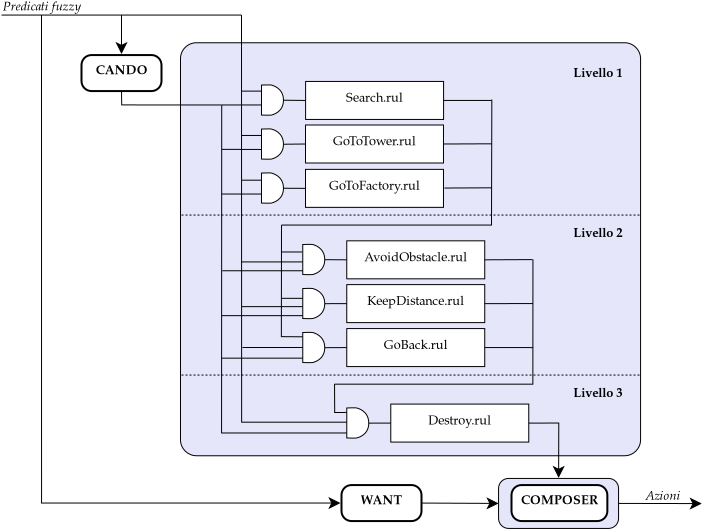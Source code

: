 <?xml version="1.0" encoding="UTF-8"?>
<dia:diagram xmlns:dia="http://www.lysator.liu.se/~alla/dia/">
  <dia:layer name="Background" visible="true" active="true">
    <dia:object type="Standard - Box" version="0" id="O0">
      <dia:attribute name="obj_pos">
        <dia:point val="29.853,32.168"/>
      </dia:attribute>
      <dia:attribute name="obj_bb">
        <dia:rectangle val="29.828,32.143;35.878,34.693"/>
      </dia:attribute>
      <dia:attribute name="elem_corner">
        <dia:point val="29.853,32.168"/>
      </dia:attribute>
      <dia:attribute name="elem_width">
        <dia:real val="6"/>
      </dia:attribute>
      <dia:attribute name="elem_height">
        <dia:real val="2.5"/>
      </dia:attribute>
      <dia:attribute name="border_width">
        <dia:real val="0.05"/>
      </dia:attribute>
      <dia:attribute name="inner_color">
        <dia:color val="#e6e6fa"/>
      </dia:attribute>
      <dia:attribute name="show_background">
        <dia:boolean val="true"/>
      </dia:attribute>
      <dia:attribute name="corner_radius">
        <dia:real val="0.5"/>
      </dia:attribute>
    </dia:object>
    <dia:object type="Standard - Box" version="0" id="O1">
      <dia:attribute name="obj_pos">
        <dia:point val="13.949,10.384"/>
      </dia:attribute>
      <dia:attribute name="obj_bb">
        <dia:rectangle val="13.924,10.359;36.98,31.059"/>
      </dia:attribute>
      <dia:attribute name="elem_corner">
        <dia:point val="13.949,10.384"/>
      </dia:attribute>
      <dia:attribute name="elem_width">
        <dia:real val="23.005"/>
      </dia:attribute>
      <dia:attribute name="elem_height">
        <dia:real val="20.65"/>
      </dia:attribute>
      <dia:attribute name="border_width">
        <dia:real val="0.05"/>
      </dia:attribute>
      <dia:attribute name="inner_color">
        <dia:color val="#e6e6fa"/>
      </dia:attribute>
      <dia:attribute name="show_background">
        <dia:boolean val="true"/>
      </dia:attribute>
      <dia:attribute name="corner_radius">
        <dia:real val="0.8"/>
      </dia:attribute>
    </dia:object>
    <dia:object type="UML - State" version="0" id="O2">
      <dia:attribute name="obj_pos">
        <dia:point val="9,11"/>
      </dia:attribute>
      <dia:attribute name="obj_bb">
        <dia:rectangle val="8.95,10.95;13.05,12.85"/>
      </dia:attribute>
      <dia:attribute name="meta">
        <dia:composite type="dict"/>
      </dia:attribute>
      <dia:attribute name="elem_corner">
        <dia:point val="9,11"/>
      </dia:attribute>
      <dia:attribute name="elem_width">
        <dia:real val="4"/>
      </dia:attribute>
      <dia:attribute name="elem_height">
        <dia:real val="1.8"/>
      </dia:attribute>
      <dia:attribute name="line_colour">
        <dia:color val="#000000"/>
      </dia:attribute>
      <dia:attribute name="fill_colour">
        <dia:color val="#ffffff"/>
      </dia:attribute>
      <dia:attribute name="text">
        <dia:composite type="text">
          <dia:attribute name="string">
            <dia:string>#CANDO#</dia:string>
          </dia:attribute>
          <dia:attribute name="font">
            <dia:font family="URW Palladio L" style="80" name="Courier"/>
          </dia:attribute>
          <dia:attribute name="height">
            <dia:real val="0.8"/>
          </dia:attribute>
          <dia:attribute name="pos">
            <dia:point val="11,12.137"/>
          </dia:attribute>
          <dia:attribute name="color">
            <dia:color val="#000000"/>
          </dia:attribute>
          <dia:attribute name="alignment">
            <dia:enum val="1"/>
          </dia:attribute>
        </dia:composite>
      </dia:attribute>
      <dia:attribute name="entry_action">
        <dia:string>##</dia:string>
      </dia:attribute>
      <dia:attribute name="do_action">
        <dia:string>##</dia:string>
      </dia:attribute>
      <dia:attribute name="exit_action">
        <dia:string>##</dia:string>
      </dia:attribute>
    </dia:object>
    <dia:object type="UML - State" version="0" id="O3">
      <dia:attribute name="obj_pos">
        <dia:point val="22,32.5"/>
      </dia:attribute>
      <dia:attribute name="obj_bb">
        <dia:rectangle val="21.95,32.45;26.05,34.35"/>
      </dia:attribute>
      <dia:attribute name="meta">
        <dia:composite type="dict"/>
      </dia:attribute>
      <dia:attribute name="elem_corner">
        <dia:point val="22,32.5"/>
      </dia:attribute>
      <dia:attribute name="elem_width">
        <dia:real val="4"/>
      </dia:attribute>
      <dia:attribute name="elem_height">
        <dia:real val="1.8"/>
      </dia:attribute>
      <dia:attribute name="line_colour">
        <dia:color val="#000000"/>
      </dia:attribute>
      <dia:attribute name="fill_colour">
        <dia:color val="#ffffff"/>
      </dia:attribute>
      <dia:attribute name="text">
        <dia:composite type="text">
          <dia:attribute name="string">
            <dia:string>#WANT#</dia:string>
          </dia:attribute>
          <dia:attribute name="font">
            <dia:font family="URW Palladio L" style="80" name="Courier"/>
          </dia:attribute>
          <dia:attribute name="height">
            <dia:real val="0.8"/>
          </dia:attribute>
          <dia:attribute name="pos">
            <dia:point val="24,33.638"/>
          </dia:attribute>
          <dia:attribute name="color">
            <dia:color val="#000000"/>
          </dia:attribute>
          <dia:attribute name="alignment">
            <dia:enum val="1"/>
          </dia:attribute>
        </dia:composite>
      </dia:attribute>
      <dia:attribute name="entry_action">
        <dia:string>##</dia:string>
      </dia:attribute>
      <dia:attribute name="do_action">
        <dia:string>##</dia:string>
      </dia:attribute>
      <dia:attribute name="exit_action">
        <dia:string>##</dia:string>
      </dia:attribute>
    </dia:object>
    <dia:object type="Standard - Text" version="1" id="O4">
      <dia:attribute name="obj_pos">
        <dia:point val="17.9,4.25"/>
      </dia:attribute>
      <dia:attribute name="obj_bb">
        <dia:rectangle val="17.9,3.655;17.9,4.4"/>
      </dia:attribute>
      <dia:attribute name="text">
        <dia:composite type="text">
          <dia:attribute name="string">
            <dia:string>##</dia:string>
          </dia:attribute>
          <dia:attribute name="font">
            <dia:font family="sans" style="0" name="Helvetica"/>
          </dia:attribute>
          <dia:attribute name="height">
            <dia:real val="0.8"/>
          </dia:attribute>
          <dia:attribute name="pos">
            <dia:point val="17.9,4.25"/>
          </dia:attribute>
          <dia:attribute name="color">
            <dia:color val="#000000"/>
          </dia:attribute>
          <dia:attribute name="alignment">
            <dia:enum val="0"/>
          </dia:attribute>
        </dia:composite>
      </dia:attribute>
      <dia:attribute name="valign">
        <dia:enum val="3"/>
      </dia:attribute>
    </dia:object>
    <dia:object type="Flowchart - Box" version="0" id="O5">
      <dia:attribute name="obj_pos">
        <dia:point val="20.205,12.319"/>
      </dia:attribute>
      <dia:attribute name="obj_bb">
        <dia:rectangle val="20.18,12.294;27.128,14.244"/>
      </dia:attribute>
      <dia:attribute name="elem_corner">
        <dia:point val="20.205,12.319"/>
      </dia:attribute>
      <dia:attribute name="elem_width">
        <dia:real val="6.899"/>
      </dia:attribute>
      <dia:attribute name="elem_height">
        <dia:real val="1.9"/>
      </dia:attribute>
      <dia:attribute name="border_width">
        <dia:real val="0.05"/>
      </dia:attribute>
      <dia:attribute name="show_background">
        <dia:boolean val="true"/>
      </dia:attribute>
      <dia:attribute name="padding">
        <dia:real val="0.5"/>
      </dia:attribute>
      <dia:attribute name="text">
        <dia:composite type="text">
          <dia:attribute name="string">
            <dia:string>#Search.rul#</dia:string>
          </dia:attribute>
          <dia:attribute name="font">
            <dia:font family="URW Palladio L" style="48" name="Courier"/>
          </dia:attribute>
          <dia:attribute name="height">
            <dia:real val="0.8"/>
          </dia:attribute>
          <dia:attribute name="pos">
            <dia:point val="23.654,13.506"/>
          </dia:attribute>
          <dia:attribute name="color">
            <dia:color val="#000000"/>
          </dia:attribute>
          <dia:attribute name="alignment">
            <dia:enum val="1"/>
          </dia:attribute>
        </dia:composite>
      </dia:attribute>
    </dia:object>
    <dia:object type="Flowchart - Box" version="0" id="O6">
      <dia:attribute name="obj_pos">
        <dia:point val="20.2,16.715"/>
      </dia:attribute>
      <dia:attribute name="obj_bb">
        <dia:rectangle val="20.175,16.69;27.124,18.64"/>
      </dia:attribute>
      <dia:attribute name="elem_corner">
        <dia:point val="20.2,16.715"/>
      </dia:attribute>
      <dia:attribute name="elem_width">
        <dia:real val="6.899"/>
      </dia:attribute>
      <dia:attribute name="elem_height">
        <dia:real val="1.9"/>
      </dia:attribute>
      <dia:attribute name="border_width">
        <dia:real val="0.05"/>
      </dia:attribute>
      <dia:attribute name="show_background">
        <dia:boolean val="true"/>
      </dia:attribute>
      <dia:attribute name="padding">
        <dia:real val="0.5"/>
      </dia:attribute>
      <dia:attribute name="text">
        <dia:composite type="text">
          <dia:attribute name="string">
            <dia:string>#GoToFactory.rul#</dia:string>
          </dia:attribute>
          <dia:attribute name="font">
            <dia:font family="URW Palladio L" style="48" name="Courier"/>
          </dia:attribute>
          <dia:attribute name="height">
            <dia:real val="0.8"/>
          </dia:attribute>
          <dia:attribute name="pos">
            <dia:point val="23.649,17.902"/>
          </dia:attribute>
          <dia:attribute name="color">
            <dia:color val="#000000"/>
          </dia:attribute>
          <dia:attribute name="alignment">
            <dia:enum val="1"/>
          </dia:attribute>
        </dia:composite>
      </dia:attribute>
    </dia:object>
    <dia:object type="Flowchart - Box" version="0" id="O7">
      <dia:attribute name="obj_pos">
        <dia:point val="20.2,14.497"/>
      </dia:attribute>
      <dia:attribute name="obj_bb">
        <dia:rectangle val="20.175,14.472;27.124,16.422"/>
      </dia:attribute>
      <dia:attribute name="elem_corner">
        <dia:point val="20.2,14.497"/>
      </dia:attribute>
      <dia:attribute name="elem_width">
        <dia:real val="6.899"/>
      </dia:attribute>
      <dia:attribute name="elem_height">
        <dia:real val="1.9"/>
      </dia:attribute>
      <dia:attribute name="border_width">
        <dia:real val="0.05"/>
      </dia:attribute>
      <dia:attribute name="show_background">
        <dia:boolean val="true"/>
      </dia:attribute>
      <dia:attribute name="padding">
        <dia:real val="0.5"/>
      </dia:attribute>
      <dia:attribute name="text">
        <dia:composite type="text">
          <dia:attribute name="string">
            <dia:string>#GoToTower.rul#</dia:string>
          </dia:attribute>
          <dia:attribute name="font">
            <dia:font family="URW Palladio L" style="48" name="Courier"/>
          </dia:attribute>
          <dia:attribute name="height">
            <dia:real val="0.8"/>
          </dia:attribute>
          <dia:attribute name="pos">
            <dia:point val="23.649,15.685"/>
          </dia:attribute>
          <dia:attribute name="color">
            <dia:color val="#000000"/>
          </dia:attribute>
          <dia:attribute name="alignment">
            <dia:enum val="1"/>
          </dia:attribute>
        </dia:composite>
      </dia:attribute>
    </dia:object>
    <dia:object type="Flowchart - Box" version="0" id="O8">
      <dia:attribute name="obj_pos">
        <dia:point val="22.263,20.288"/>
      </dia:attribute>
      <dia:attribute name="obj_bb">
        <dia:rectangle val="22.238,20.263;29.187,22.213"/>
      </dia:attribute>
      <dia:attribute name="elem_corner">
        <dia:point val="22.263,20.288"/>
      </dia:attribute>
      <dia:attribute name="elem_width">
        <dia:real val="6.899"/>
      </dia:attribute>
      <dia:attribute name="elem_height">
        <dia:real val="1.9"/>
      </dia:attribute>
      <dia:attribute name="border_width">
        <dia:real val="0.05"/>
      </dia:attribute>
      <dia:attribute name="show_background">
        <dia:boolean val="true"/>
      </dia:attribute>
      <dia:attribute name="padding">
        <dia:real val="0.5"/>
      </dia:attribute>
      <dia:attribute name="text">
        <dia:composite type="text">
          <dia:attribute name="string">
            <dia:string>#AvoidObstacle.rul#</dia:string>
          </dia:attribute>
          <dia:attribute name="font">
            <dia:font family="URW Palladio L" style="48" name="Courier"/>
          </dia:attribute>
          <dia:attribute name="height">
            <dia:real val="0.8"/>
          </dia:attribute>
          <dia:attribute name="pos">
            <dia:point val="25.713,21.475"/>
          </dia:attribute>
          <dia:attribute name="color">
            <dia:color val="#000000"/>
          </dia:attribute>
          <dia:attribute name="alignment">
            <dia:enum val="1"/>
          </dia:attribute>
        </dia:composite>
      </dia:attribute>
    </dia:object>
    <dia:object type="Flowchart - Box" version="0" id="O9">
      <dia:attribute name="obj_pos">
        <dia:point val="22.263,22.478"/>
      </dia:attribute>
      <dia:attribute name="obj_bb">
        <dia:rectangle val="22.238,22.453;29.187,24.403"/>
      </dia:attribute>
      <dia:attribute name="elem_corner">
        <dia:point val="22.263,22.478"/>
      </dia:attribute>
      <dia:attribute name="elem_width">
        <dia:real val="6.899"/>
      </dia:attribute>
      <dia:attribute name="elem_height">
        <dia:real val="1.9"/>
      </dia:attribute>
      <dia:attribute name="border_width">
        <dia:real val="0.05"/>
      </dia:attribute>
      <dia:attribute name="show_background">
        <dia:boolean val="true"/>
      </dia:attribute>
      <dia:attribute name="padding">
        <dia:real val="0.5"/>
      </dia:attribute>
      <dia:attribute name="text">
        <dia:composite type="text">
          <dia:attribute name="string">
            <dia:string>#KeepDistance.rul#</dia:string>
          </dia:attribute>
          <dia:attribute name="font">
            <dia:font family="URW Palladio L" style="48" name="Courier"/>
          </dia:attribute>
          <dia:attribute name="height">
            <dia:real val="0.8"/>
          </dia:attribute>
          <dia:attribute name="pos">
            <dia:point val="25.713,23.666"/>
          </dia:attribute>
          <dia:attribute name="color">
            <dia:color val="#000000"/>
          </dia:attribute>
          <dia:attribute name="alignment">
            <dia:enum val="1"/>
          </dia:attribute>
        </dia:composite>
      </dia:attribute>
    </dia:object>
    <dia:object type="Flowchart - Box" version="0" id="O10">
      <dia:attribute name="obj_pos">
        <dia:point val="22.263,24.676"/>
      </dia:attribute>
      <dia:attribute name="obj_bb">
        <dia:rectangle val="22.238,24.651;29.187,26.601"/>
      </dia:attribute>
      <dia:attribute name="elem_corner">
        <dia:point val="22.263,24.676"/>
      </dia:attribute>
      <dia:attribute name="elem_width">
        <dia:real val="6.899"/>
      </dia:attribute>
      <dia:attribute name="elem_height">
        <dia:real val="1.9"/>
      </dia:attribute>
      <dia:attribute name="border_width">
        <dia:real val="0.05"/>
      </dia:attribute>
      <dia:attribute name="show_background">
        <dia:boolean val="true"/>
      </dia:attribute>
      <dia:attribute name="padding">
        <dia:real val="0.5"/>
      </dia:attribute>
      <dia:attribute name="text">
        <dia:composite type="text">
          <dia:attribute name="string">
            <dia:string>#GoBack.rul#</dia:string>
          </dia:attribute>
          <dia:attribute name="font">
            <dia:font family="URW Palladio L" style="48" name="Courier"/>
          </dia:attribute>
          <dia:attribute name="height">
            <dia:real val="0.8"/>
          </dia:attribute>
          <dia:attribute name="pos">
            <dia:point val="25.713,25.864"/>
          </dia:attribute>
          <dia:attribute name="color">
            <dia:color val="#000000"/>
          </dia:attribute>
          <dia:attribute name="alignment">
            <dia:enum val="1"/>
          </dia:attribute>
        </dia:composite>
      </dia:attribute>
    </dia:object>
    <dia:object type="Flowchart - Box" version="0" id="O11">
      <dia:attribute name="obj_pos">
        <dia:point val="24.464,28.451"/>
      </dia:attribute>
      <dia:attribute name="obj_bb">
        <dia:rectangle val="24.439,28.426;31.388,30.376"/>
      </dia:attribute>
      <dia:attribute name="elem_corner">
        <dia:point val="24.464,28.451"/>
      </dia:attribute>
      <dia:attribute name="elem_width">
        <dia:real val="6.899"/>
      </dia:attribute>
      <dia:attribute name="elem_height">
        <dia:real val="1.9"/>
      </dia:attribute>
      <dia:attribute name="border_width">
        <dia:real val="0.05"/>
      </dia:attribute>
      <dia:attribute name="show_background">
        <dia:boolean val="true"/>
      </dia:attribute>
      <dia:attribute name="padding">
        <dia:real val="0.5"/>
      </dia:attribute>
      <dia:attribute name="text">
        <dia:composite type="text">
          <dia:attribute name="string">
            <dia:string>#Destroy.rul#</dia:string>
          </dia:attribute>
          <dia:attribute name="font">
            <dia:font family="URW Palladio L" style="48" name="Courier"/>
          </dia:attribute>
          <dia:attribute name="height">
            <dia:real val="0.8"/>
          </dia:attribute>
          <dia:attribute name="pos">
            <dia:point val="27.913,29.639"/>
          </dia:attribute>
          <dia:attribute name="color">
            <dia:color val="#000000"/>
          </dia:attribute>
          <dia:attribute name="alignment">
            <dia:enum val="1"/>
          </dia:attribute>
        </dia:composite>
      </dia:attribute>
    </dia:object>
    <dia:object type="Standard - Beziergon" version="0" id="O12">
      <dia:attribute name="obj_pos">
        <dia:point val="18,14"/>
      </dia:attribute>
      <dia:attribute name="obj_bb">
        <dia:rectangle val="18,12.468;19.123,14.032"/>
      </dia:attribute>
      <dia:attribute name="bez_points">
        <dia:point val="18,14"/>
        <dia:point val="18,14"/>
        <dia:point val="18.441,14.016"/>
        <dia:point val="18.5,14"/>
        <dia:point val="18.559,13.984"/>
        <dia:point val="19.098,13.858"/>
        <dia:point val="19.098,13.258"/>
        <dia:point val="19.098,12.659"/>
        <dia:point val="18.581,12.525"/>
        <dia:point val="18.5,12.5"/>
        <dia:point val="18.45,12.485"/>
        <dia:point val="18,12.5"/>
        <dia:point val="18,12.5"/>
        <dia:point val="18,12.5"/>
        <dia:point val="18,14"/>
      </dia:attribute>
      <dia:attribute name="corner_types">
        <dia:enum val="36422528"/>
        <dia:enum val="0"/>
        <dia:enum val="0"/>
        <dia:enum val="1"/>
        <dia:enum val="0"/>
        <dia:enum val="0"/>
      </dia:attribute>
      <dia:attribute name="line_width">
        <dia:real val="0.05"/>
      </dia:attribute>
      <dia:attribute name="show_background">
        <dia:boolean val="true"/>
      </dia:attribute>
    </dia:object>
    <dia:object type="Standard - Line" version="0" id="O13">
      <dia:attribute name="obj_pos">
        <dia:point val="19.098,13.258"/>
      </dia:attribute>
      <dia:attribute name="obj_bb">
        <dia:rectangle val="19.073,13.233;20.23,13.294"/>
      </dia:attribute>
      <dia:attribute name="conn_endpoints">
        <dia:point val="19.098,13.258"/>
        <dia:point val="20.205,13.269"/>
      </dia:attribute>
      <dia:attribute name="numcp">
        <dia:int val="1"/>
      </dia:attribute>
      <dia:attribute name="line_width">
        <dia:real val="0.05"/>
      </dia:attribute>
      <dia:connections>
        <dia:connection handle="0" to="O12" connection="4"/>
        <dia:connection handle="1" to="O5" connection="7"/>
      </dia:connections>
    </dia:object>
    <dia:object type="Standard - Line" version="0" id="O14">
      <dia:attribute name="obj_pos">
        <dia:point val="19.098,15.459"/>
      </dia:attribute>
      <dia:attribute name="obj_bb">
        <dia:rectangle val="19.073,15.422;20.225,15.484"/>
      </dia:attribute>
      <dia:attribute name="conn_endpoints">
        <dia:point val="19.098,15.459"/>
        <dia:point val="20.2,15.447"/>
      </dia:attribute>
      <dia:attribute name="numcp">
        <dia:int val="1"/>
      </dia:attribute>
      <dia:attribute name="line_width">
        <dia:real val="0.05"/>
      </dia:attribute>
      <dia:connections>
        <dia:connection handle="0" to="O54" connection="4"/>
        <dia:connection handle="1" to="O7" connection="7"/>
      </dia:connections>
    </dia:object>
    <dia:object type="Standard - Line" version="0" id="O15">
      <dia:attribute name="obj_pos">
        <dia:point val="19.098,17.659"/>
      </dia:attribute>
      <dia:attribute name="obj_bb">
        <dia:rectangle val="19.073,17.633;20.225,17.69"/>
      </dia:attribute>
      <dia:attribute name="conn_endpoints">
        <dia:point val="19.098,17.659"/>
        <dia:point val="20.2,17.665"/>
      </dia:attribute>
      <dia:attribute name="numcp">
        <dia:int val="1"/>
      </dia:attribute>
      <dia:attribute name="line_width">
        <dia:real val="0.05"/>
      </dia:attribute>
      <dia:connections>
        <dia:connection handle="0" to="O55" connection="4"/>
        <dia:connection handle="1" to="O6" connection="7"/>
      </dia:connections>
    </dia:object>
    <dia:object type="Standard - Line" version="0" id="O16">
      <dia:attribute name="obj_pos">
        <dia:point val="21.162,21.231"/>
      </dia:attribute>
      <dia:attribute name="obj_bb">
        <dia:rectangle val="21.137,21.206;22.288,21.263"/>
      </dia:attribute>
      <dia:attribute name="conn_endpoints">
        <dia:point val="21.162,21.231"/>
        <dia:point val="22.263,21.238"/>
      </dia:attribute>
      <dia:attribute name="numcp">
        <dia:int val="1"/>
      </dia:attribute>
      <dia:attribute name="line_width">
        <dia:real val="0.05"/>
      </dia:attribute>
      <dia:connections>
        <dia:connection handle="0" to="O57" connection="4"/>
        <dia:connection handle="1" to="O8" connection="7"/>
      </dia:connections>
    </dia:object>
    <dia:object type="Standard - Line" version="0" id="O17">
      <dia:attribute name="obj_pos">
        <dia:point val="21.162,23.431"/>
      </dia:attribute>
      <dia:attribute name="obj_bb">
        <dia:rectangle val="21.137,23.403;22.288,23.456"/>
      </dia:attribute>
      <dia:attribute name="conn_endpoints">
        <dia:point val="21.162,23.431"/>
        <dia:point val="22.263,23.428"/>
      </dia:attribute>
      <dia:attribute name="numcp">
        <dia:int val="1"/>
      </dia:attribute>
      <dia:attribute name="line_width">
        <dia:real val="0.05"/>
      </dia:attribute>
      <dia:connections>
        <dia:connection handle="0" to="O59" connection="4"/>
        <dia:connection handle="1" to="O9" connection="7"/>
      </dia:connections>
    </dia:object>
    <dia:object type="Standard - Line" version="0" id="O18">
      <dia:attribute name="obj_pos">
        <dia:point val="21.162,25.631"/>
      </dia:attribute>
      <dia:attribute name="obj_bb">
        <dia:rectangle val="21.137,25.601;22.288,25.656"/>
      </dia:attribute>
      <dia:attribute name="conn_endpoints">
        <dia:point val="21.162,25.631"/>
        <dia:point val="22.263,25.626"/>
      </dia:attribute>
      <dia:attribute name="numcp">
        <dia:int val="1"/>
      </dia:attribute>
      <dia:attribute name="line_width">
        <dia:real val="0.05"/>
      </dia:attribute>
      <dia:connections>
        <dia:connection handle="0" to="O61" connection="4"/>
        <dia:connection handle="1" to="O10" connection="7"/>
      </dia:connections>
    </dia:object>
    <dia:object type="Standard - Line" version="0" id="O19">
      <dia:attribute name="obj_pos">
        <dia:point val="23.363,29.404"/>
      </dia:attribute>
      <dia:attribute name="obj_bb">
        <dia:rectangle val="23.337,29.376;24.489,29.429"/>
      </dia:attribute>
      <dia:attribute name="conn_endpoints">
        <dia:point val="23.363,29.404"/>
        <dia:point val="24.464,29.401"/>
      </dia:attribute>
      <dia:attribute name="numcp">
        <dia:int val="1"/>
      </dia:attribute>
      <dia:attribute name="line_width">
        <dia:real val="0.05"/>
      </dia:attribute>
      <dia:connections>
        <dia:connection handle="0" to="O63" connection="4"/>
        <dia:connection handle="1" to="O11" connection="7"/>
      </dia:connections>
    </dia:object>
    <dia:object type="Standard - Line" version="0" id="O20">
      <dia:attribute name="obj_pos">
        <dia:point val="29.517,13.224"/>
      </dia:attribute>
      <dia:attribute name="obj_bb">
        <dia:rectangle val="29.475,13.199;29.542,19.537"/>
      </dia:attribute>
      <dia:attribute name="conn_endpoints">
        <dia:point val="29.517,13.224"/>
        <dia:point val="29.5,19.512"/>
      </dia:attribute>
      <dia:attribute name="numcp">
        <dia:int val="1"/>
      </dia:attribute>
      <dia:attribute name="line_width">
        <dia:real val="0.05"/>
      </dia:attribute>
    </dia:object>
    <dia:object type="Standard - Line" version="0" id="O21">
      <dia:attribute name="obj_pos">
        <dia:point val="29.5,19.5"/>
      </dia:attribute>
      <dia:attribute name="obj_bb">
        <dia:rectangle val="18.975,19.475;29.525,19.525"/>
      </dia:attribute>
      <dia:attribute name="conn_endpoints">
        <dia:point val="29.5,19.5"/>
        <dia:point val="19,19.5"/>
      </dia:attribute>
      <dia:attribute name="numcp">
        <dia:int val="1"/>
      </dia:attribute>
      <dia:attribute name="line_width">
        <dia:real val="0.05"/>
      </dia:attribute>
    </dia:object>
    <dia:object type="Standard - Line" version="0" id="O22">
      <dia:attribute name="obj_pos">
        <dia:point val="19,19.5"/>
      </dia:attribute>
      <dia:attribute name="obj_bb">
        <dia:rectangle val="18.968,19.475;19.025,25.127"/>
      </dia:attribute>
      <dia:attribute name="conn_endpoints">
        <dia:point val="19,19.5"/>
        <dia:point val="18.993,25.102"/>
      </dia:attribute>
      <dia:attribute name="numcp">
        <dia:int val="1"/>
      </dia:attribute>
      <dia:attribute name="line_width">
        <dia:real val="0.05"/>
      </dia:attribute>
    </dia:object>
    <dia:object type="Standard - Line" version="0" id="O23">
      <dia:attribute name="obj_pos">
        <dia:point val="27.103,13.269"/>
      </dia:attribute>
      <dia:attribute name="obj_bb">
        <dia:rectangle val="27.078,13.244;29.53,13.295"/>
      </dia:attribute>
      <dia:attribute name="conn_endpoints">
        <dia:point val="27.103,13.269"/>
        <dia:point val="29.505,13.27"/>
      </dia:attribute>
      <dia:attribute name="numcp">
        <dia:int val="1"/>
      </dia:attribute>
      <dia:attribute name="line_width">
        <dia:real val="0.05"/>
      </dia:attribute>
      <dia:connections>
        <dia:connection handle="0" to="O5" connection="8"/>
      </dia:connections>
    </dia:object>
    <dia:object type="Standard - Line" version="0" id="O24">
      <dia:attribute name="obj_pos">
        <dia:point val="27.099,15.447"/>
      </dia:attribute>
      <dia:attribute name="obj_bb">
        <dia:rectangle val="27.074,15.411;29.542,15.472"/>
      </dia:attribute>
      <dia:attribute name="conn_endpoints">
        <dia:point val="27.099,15.447"/>
        <dia:point val="29.517,15.437"/>
      </dia:attribute>
      <dia:attribute name="numcp">
        <dia:int val="1"/>
      </dia:attribute>
      <dia:attribute name="line_width">
        <dia:real val="0.05"/>
      </dia:attribute>
      <dia:connections>
        <dia:connection handle="0" to="O7" connection="8"/>
      </dia:connections>
    </dia:object>
    <dia:object type="Standard - Line" version="0" id="O25">
      <dia:attribute name="obj_pos">
        <dia:point val="27.144,17.649"/>
      </dia:attribute>
      <dia:attribute name="obj_bb">
        <dia:rectangle val="27.119,17.612;29.553,17.674"/>
      </dia:attribute>
      <dia:attribute name="conn_endpoints">
        <dia:point val="27.144,17.649"/>
        <dia:point val="29.528,17.637"/>
      </dia:attribute>
      <dia:attribute name="numcp">
        <dia:int val="1"/>
      </dia:attribute>
      <dia:attribute name="line_width">
        <dia:real val="0.05"/>
      </dia:attribute>
    </dia:object>
    <dia:object type="Standard - Line" version="0" id="O26">
      <dia:attribute name="obj_pos">
        <dia:point val="18.979,20.846"/>
      </dia:attribute>
      <dia:attribute name="obj_bb">
        <dia:rectangle val="18.954,20.82;20.067,20.87"/>
      </dia:attribute>
      <dia:attribute name="conn_endpoints">
        <dia:point val="18.979,20.846"/>
        <dia:point val="20.042,20.846"/>
      </dia:attribute>
      <dia:attribute name="numcp">
        <dia:int val="1"/>
      </dia:attribute>
      <dia:attribute name="line_width">
        <dia:real val="0.05"/>
      </dia:attribute>
    </dia:object>
    <dia:object type="Standard - Line" version="0" id="O27">
      <dia:attribute name="obj_pos">
        <dia:point val="18.992,23.163"/>
      </dia:attribute>
      <dia:attribute name="obj_bb">
        <dia:rectangle val="18.968,23.138;20.149,23.188"/>
      </dia:attribute>
      <dia:attribute name="conn_endpoints">
        <dia:point val="18.992,23.163"/>
        <dia:point val="20.124,23.163"/>
      </dia:attribute>
      <dia:attribute name="numcp">
        <dia:int val="1"/>
      </dia:attribute>
      <dia:attribute name="line_width">
        <dia:real val="0.05"/>
      </dia:attribute>
    </dia:object>
    <dia:object type="Standard - Line" version="0" id="O28">
      <dia:attribute name="obj_pos">
        <dia:point val="19.001,25.079"/>
      </dia:attribute>
      <dia:attribute name="obj_bb">
        <dia:rectangle val="18.976,25.054;20.096,25.112"/>
      </dia:attribute>
      <dia:attribute name="conn_endpoints">
        <dia:point val="19.001,25.079"/>
        <dia:point val="20.07,25.087"/>
      </dia:attribute>
      <dia:attribute name="numcp">
        <dia:int val="1"/>
      </dia:attribute>
      <dia:attribute name="line_width">
        <dia:real val="0.05"/>
      </dia:attribute>
    </dia:object>
    <dia:object type="Standard - Line" version="0" id="O29">
      <dia:attribute name="obj_pos">
        <dia:point val="17,9"/>
      </dia:attribute>
      <dia:attribute name="obj_bb">
        <dia:rectangle val="16.975,8.975;17.032,29.407"/>
      </dia:attribute>
      <dia:attribute name="conn_endpoints">
        <dia:point val="17,9"/>
        <dia:point val="17.007,29.381"/>
      </dia:attribute>
      <dia:attribute name="numcp">
        <dia:int val="1"/>
      </dia:attribute>
      <dia:attribute name="line_width">
        <dia:real val="0.05"/>
      </dia:attribute>
    </dia:object>
    <dia:object type="Standard - Line" version="0" id="O30">
      <dia:attribute name="obj_pos">
        <dia:point val="17.026,12.803"/>
      </dia:attribute>
      <dia:attribute name="obj_bb">
        <dia:rectangle val="17.001,12.778;18.054,12.828"/>
      </dia:attribute>
      <dia:attribute name="conn_endpoints">
        <dia:point val="17.026,12.803"/>
        <dia:point val="18.029,12.803"/>
      </dia:attribute>
      <dia:attribute name="numcp">
        <dia:int val="1"/>
      </dia:attribute>
      <dia:attribute name="line_width">
        <dia:real val="0.05"/>
      </dia:attribute>
    </dia:object>
    <dia:object type="Standard - Line" version="0" id="O31">
      <dia:attribute name="obj_pos">
        <dia:point val="17.026,15.02"/>
      </dia:attribute>
      <dia:attribute name="obj_bb">
        <dia:rectangle val="17.001,14.995;18.131,15.045"/>
      </dia:attribute>
      <dia:attribute name="conn_endpoints">
        <dia:point val="17.026,15.02"/>
        <dia:point val="18.106,15.02"/>
      </dia:attribute>
      <dia:attribute name="numcp">
        <dia:int val="1"/>
      </dia:attribute>
      <dia:attribute name="line_width">
        <dia:real val="0.05"/>
      </dia:attribute>
    </dia:object>
    <dia:object type="Standard - Line" version="0" id="O32">
      <dia:attribute name="obj_pos">
        <dia:point val="17.026,17.256"/>
      </dia:attribute>
      <dia:attribute name="obj_bb">
        <dia:rectangle val="17.001,17.231;18.266,17.281"/>
      </dia:attribute>
      <dia:attribute name="conn_endpoints">
        <dia:point val="17.026,17.256"/>
        <dia:point val="18.241,17.256"/>
      </dia:attribute>
      <dia:attribute name="numcp">
        <dia:int val="1"/>
      </dia:attribute>
      <dia:attribute name="line_width">
        <dia:real val="0.05"/>
      </dia:attribute>
    </dia:object>
    <dia:object type="Standard - Line" version="0" id="O33">
      <dia:attribute name="obj_pos">
        <dia:point val="16.988,21.343"/>
      </dia:attribute>
      <dia:attribute name="obj_bb">
        <dia:rectangle val="16.963,21.318;20.425,21.368"/>
      </dia:attribute>
      <dia:attribute name="conn_endpoints">
        <dia:point val="16.988,21.343"/>
        <dia:point val="20.4,21.343"/>
      </dia:attribute>
      <dia:attribute name="numcp">
        <dia:int val="1"/>
      </dia:attribute>
      <dia:attribute name="line_width">
        <dia:real val="0.05"/>
      </dia:attribute>
    </dia:object>
    <dia:object type="Standard - Line" version="0" id="O34">
      <dia:attribute name="obj_pos">
        <dia:point val="17.026,23.579"/>
      </dia:attribute>
      <dia:attribute name="obj_bb">
        <dia:rectangle val="17.001,23.554;20.271,23.604"/>
      </dia:attribute>
      <dia:attribute name="conn_endpoints">
        <dia:point val="17.026,23.579"/>
        <dia:point val="20.246,23.579"/>
      </dia:attribute>
      <dia:attribute name="numcp">
        <dia:int val="1"/>
      </dia:attribute>
      <dia:attribute name="line_width">
        <dia:real val="0.05"/>
      </dia:attribute>
    </dia:object>
    <dia:object type="Standard - Line" version="0" id="O35">
      <dia:attribute name="obj_pos">
        <dia:point val="17.046,25.622"/>
      </dia:attribute>
      <dia:attribute name="obj_bb">
        <dia:rectangle val="17.021,25.598;20.251,25.648"/>
      </dia:attribute>
      <dia:attribute name="conn_endpoints">
        <dia:point val="17.046,25.622"/>
        <dia:point val="20.226,25.622"/>
      </dia:attribute>
      <dia:attribute name="numcp">
        <dia:int val="1"/>
      </dia:attribute>
      <dia:attribute name="line_width">
        <dia:real val="0.05"/>
      </dia:attribute>
    </dia:object>
    <dia:object type="Standard - Line" version="0" id="O36">
      <dia:attribute name="obj_pos">
        <dia:point val="17.026,29.356"/>
      </dia:attribute>
      <dia:attribute name="obj_bb">
        <dia:rectangle val="17.001,29.331;22.333,29.381"/>
      </dia:attribute>
      <dia:attribute name="conn_endpoints">
        <dia:point val="17.026,29.356"/>
        <dia:point val="22.308,29.356"/>
      </dia:attribute>
      <dia:attribute name="numcp">
        <dia:int val="1"/>
      </dia:attribute>
      <dia:attribute name="line_width">
        <dia:real val="0.05"/>
      </dia:attribute>
    </dia:object>
    <dia:object type="Standard - Line" version="0" id="O37">
      <dia:attribute name="obj_pos">
        <dia:point val="31.572,21.216"/>
      </dia:attribute>
      <dia:attribute name="obj_bb">
        <dia:rectangle val="31.543,21.191;31.597,27.505"/>
      </dia:attribute>
      <dia:attribute name="conn_endpoints">
        <dia:point val="31.572,21.216"/>
        <dia:point val="31.568,27.48"/>
      </dia:attribute>
      <dia:attribute name="numcp">
        <dia:int val="1"/>
      </dia:attribute>
      <dia:attribute name="line_width">
        <dia:real val="0.05"/>
      </dia:attribute>
    </dia:object>
    <dia:object type="Standard - Line" version="0" id="O38">
      <dia:attribute name="obj_pos">
        <dia:point val="29.162,21.238"/>
      </dia:attribute>
      <dia:attribute name="obj_bb">
        <dia:rectangle val="29.137,21.201;31.576,21.263"/>
      </dia:attribute>
      <dia:attribute name="conn_endpoints">
        <dia:point val="29.162,21.238"/>
        <dia:point val="31.551,21.227"/>
      </dia:attribute>
      <dia:attribute name="numcp">
        <dia:int val="1"/>
      </dia:attribute>
      <dia:attribute name="line_width">
        <dia:real val="0.05"/>
      </dia:attribute>
      <dia:connections>
        <dia:connection handle="0" to="O8" connection="8"/>
      </dia:connections>
    </dia:object>
    <dia:object type="Standard - Line" version="0" id="O39">
      <dia:attribute name="obj_pos">
        <dia:point val="29.162,23.428"/>
      </dia:attribute>
      <dia:attribute name="obj_bb">
        <dia:rectangle val="29.137,23.401;31.599,23.453"/>
      </dia:attribute>
      <dia:attribute name="conn_endpoints">
        <dia:point val="29.162,23.428"/>
        <dia:point val="31.574,23.426"/>
      </dia:attribute>
      <dia:attribute name="numcp">
        <dia:int val="1"/>
      </dia:attribute>
      <dia:attribute name="line_width">
        <dia:real val="0.05"/>
      </dia:attribute>
      <dia:connections>
        <dia:connection handle="0" to="O9" connection="8"/>
      </dia:connections>
    </dia:object>
    <dia:object type="Standard - Line" version="0" id="O40">
      <dia:attribute name="obj_pos">
        <dia:point val="29.162,25.626"/>
      </dia:attribute>
      <dia:attribute name="obj_bb">
        <dia:rectangle val="29.137,25.601;31.61,25.652"/>
      </dia:attribute>
      <dia:attribute name="conn_endpoints">
        <dia:point val="29.162,25.626"/>
        <dia:point val="31.585,25.627"/>
      </dia:attribute>
      <dia:attribute name="numcp">
        <dia:int val="1"/>
      </dia:attribute>
      <dia:attribute name="line_width">
        <dia:real val="0.05"/>
      </dia:attribute>
      <dia:connections>
        <dia:connection handle="0" to="O10" connection="8"/>
      </dia:connections>
    </dia:object>
    <dia:object type="Standard - Line" version="0" id="O41">
      <dia:attribute name="obj_pos">
        <dia:point val="31.562,27.457"/>
      </dia:attribute>
      <dia:attribute name="obj_bb">
        <dia:rectangle val="21.618,27.431;31.587,27.482"/>
      </dia:attribute>
      <dia:attribute name="conn_endpoints">
        <dia:point val="31.562,27.457"/>
        <dia:point val="21.643,27.456"/>
      </dia:attribute>
      <dia:attribute name="numcp">
        <dia:int val="1"/>
      </dia:attribute>
      <dia:attribute name="line_width">
        <dia:real val="0.05"/>
      </dia:attribute>
    </dia:object>
    <dia:object type="Standard - Line" version="0" id="O42">
      <dia:attribute name="obj_pos">
        <dia:point val="21.652,27.45"/>
      </dia:attribute>
      <dia:attribute name="obj_bb">
        <dia:rectangle val="21.627,27.425;21.685,28.912"/>
      </dia:attribute>
      <dia:attribute name="conn_endpoints">
        <dia:point val="21.652,27.45"/>
        <dia:point val="21.66,28.887"/>
      </dia:attribute>
      <dia:attribute name="numcp">
        <dia:int val="1"/>
      </dia:attribute>
      <dia:attribute name="line_width">
        <dia:real val="0.05"/>
      </dia:attribute>
    </dia:object>
    <dia:object type="Standard - Line" version="0" id="O43">
      <dia:attribute name="obj_pos">
        <dia:point val="21.643,28.873"/>
      </dia:attribute>
      <dia:attribute name="obj_bb">
        <dia:rectangle val="21.618,28.844;22.345,28.898"/>
      </dia:attribute>
      <dia:attribute name="conn_endpoints">
        <dia:point val="21.643,28.873"/>
        <dia:point val="22.319,28.869"/>
      </dia:attribute>
      <dia:attribute name="numcp">
        <dia:int val="1"/>
      </dia:attribute>
      <dia:attribute name="line_width">
        <dia:real val="0.05"/>
      </dia:attribute>
    </dia:object>
    <dia:object type="UML - State" version="0" id="O44">
      <dia:attribute name="obj_pos">
        <dia:point val="30.5,32.5"/>
      </dia:attribute>
      <dia:attribute name="obj_bb">
        <dia:rectangle val="30.45,32.45;35.352,34.35"/>
      </dia:attribute>
      <dia:attribute name="meta">
        <dia:composite type="dict"/>
      </dia:attribute>
      <dia:attribute name="elem_corner">
        <dia:point val="30.5,32.5"/>
      </dia:attribute>
      <dia:attribute name="elem_width">
        <dia:real val="4.803"/>
      </dia:attribute>
      <dia:attribute name="elem_height">
        <dia:real val="1.8"/>
      </dia:attribute>
      <dia:attribute name="line_colour">
        <dia:color val="#000000"/>
      </dia:attribute>
      <dia:attribute name="fill_colour">
        <dia:color val="#ffffff"/>
      </dia:attribute>
      <dia:attribute name="text">
        <dia:composite type="text">
          <dia:attribute name="string">
            <dia:string>#COMPOSER#</dia:string>
          </dia:attribute>
          <dia:attribute name="font">
            <dia:font family="URW Palladio L" style="80" name="Courier"/>
          </dia:attribute>
          <dia:attribute name="height">
            <dia:real val="0.8"/>
          </dia:attribute>
          <dia:attribute name="pos">
            <dia:point val="32.901,33.638"/>
          </dia:attribute>
          <dia:attribute name="color">
            <dia:color val="#000000"/>
          </dia:attribute>
          <dia:attribute name="alignment">
            <dia:enum val="1"/>
          </dia:attribute>
        </dia:composite>
      </dia:attribute>
      <dia:attribute name="entry_action">
        <dia:string>##</dia:string>
      </dia:attribute>
      <dia:attribute name="do_action">
        <dia:string>##</dia:string>
      </dia:attribute>
      <dia:attribute name="exit_action">
        <dia:string>##</dia:string>
      </dia:attribute>
    </dia:object>
    <dia:object type="Standard - Line" version="0" id="O45">
      <dia:attribute name="obj_pos">
        <dia:point val="26,33.4"/>
      </dia:attribute>
      <dia:attribute name="obj_bb">
        <dia:rectangle val="25.975,33.11;29.909,33.721"/>
      </dia:attribute>
      <dia:attribute name="conn_endpoints">
        <dia:point val="26,33.4"/>
        <dia:point val="29.853,33.418"/>
      </dia:attribute>
      <dia:attribute name="numcp">
        <dia:int val="1"/>
      </dia:attribute>
      <dia:attribute name="line_width">
        <dia:real val="0.05"/>
      </dia:attribute>
      <dia:attribute name="end_arrow">
        <dia:enum val="22"/>
      </dia:attribute>
      <dia:attribute name="end_arrow_length">
        <dia:real val="0.5"/>
      </dia:attribute>
      <dia:attribute name="end_arrow_width">
        <dia:real val="0.5"/>
      </dia:attribute>
      <dia:connections>
        <dia:connection handle="0" to="O3" connection="4"/>
        <dia:connection handle="1" to="O0" connection="3"/>
      </dia:connections>
    </dia:object>
    <dia:object type="Standard - PolyLine" version="0" id="O46">
      <dia:attribute name="obj_pos">
        <dia:point val="31.363,29.401"/>
      </dia:attribute>
      <dia:attribute name="obj_bb">
        <dia:rectangle val="31.338,29.375;33.16,33.474"/>
      </dia:attribute>
      <dia:attribute name="poly_points">
        <dia:point val="31.363,29.401"/>
        <dia:point val="32.864,29.4"/>
        <dia:point val="32.853,33.418"/>
      </dia:attribute>
      <dia:attribute name="line_width">
        <dia:real val="0.05"/>
      </dia:attribute>
      <dia:attribute name="end_arrow">
        <dia:enum val="22"/>
      </dia:attribute>
      <dia:attribute name="end_arrow_length">
        <dia:real val="0.5"/>
      </dia:attribute>
      <dia:attribute name="end_arrow_width">
        <dia:real val="0.5"/>
      </dia:attribute>
      <dia:connections>
        <dia:connection handle="0" to="O11" connection="8"/>
        <dia:connection handle="2" to="O0" connection="8"/>
      </dia:connections>
    </dia:object>
    <dia:object type="Standard - Line" version="0" id="O47">
      <dia:attribute name="obj_pos">
        <dia:point val="5,9"/>
      </dia:attribute>
      <dia:attribute name="obj_bb">
        <dia:rectangle val="4.975,8.975;17.025,9.025"/>
      </dia:attribute>
      <dia:attribute name="conn_endpoints">
        <dia:point val="5,9"/>
        <dia:point val="17,9"/>
      </dia:attribute>
      <dia:attribute name="numcp">
        <dia:int val="1"/>
      </dia:attribute>
      <dia:attribute name="line_width">
        <dia:real val="0.05"/>
      </dia:attribute>
    </dia:object>
    <dia:object type="Standard - Line" version="0" id="O48">
      <dia:attribute name="obj_pos">
        <dia:point val="11,9"/>
      </dia:attribute>
      <dia:attribute name="obj_bb">
        <dia:rectangle val="10.694,8.975;11.306,11.007"/>
      </dia:attribute>
      <dia:attribute name="conn_endpoints">
        <dia:point val="11,9"/>
        <dia:point val="11,10.951"/>
      </dia:attribute>
      <dia:attribute name="numcp">
        <dia:int val="1"/>
      </dia:attribute>
      <dia:attribute name="line_width">
        <dia:real val="0.05"/>
      </dia:attribute>
      <dia:attribute name="end_arrow">
        <dia:enum val="22"/>
      </dia:attribute>
      <dia:attribute name="end_arrow_length">
        <dia:real val="0.5"/>
      </dia:attribute>
      <dia:attribute name="end_arrow_width">
        <dia:real val="0.5"/>
      </dia:attribute>
      <dia:connections>
        <dia:connection handle="1" to="O2" connection="8"/>
      </dia:connections>
    </dia:object>
    <dia:object type="Standard - Text" version="1" id="O49">
      <dia:attribute name="obj_pos">
        <dia:point val="5.06,8.767"/>
      </dia:attribute>
      <dia:attribute name="obj_bb">
        <dia:rectangle val="5.06,8.122;8.965,8.964"/>
      </dia:attribute>
      <dia:attribute name="text">
        <dia:composite type="text">
          <dia:attribute name="string">
            <dia:string>#Predicati fuzzy#</dia:string>
          </dia:attribute>
          <dia:attribute name="font">
            <dia:font family="URW Palladio L" style="8" name="Courier"/>
          </dia:attribute>
          <dia:attribute name="height">
            <dia:real val="0.8"/>
          </dia:attribute>
          <dia:attribute name="pos">
            <dia:point val="5.06,8.767"/>
          </dia:attribute>
          <dia:attribute name="color">
            <dia:color val="#000000"/>
          </dia:attribute>
          <dia:attribute name="alignment">
            <dia:enum val="0"/>
          </dia:attribute>
        </dia:composite>
      </dia:attribute>
      <dia:attribute name="valign">
        <dia:enum val="3"/>
      </dia:attribute>
    </dia:object>
    <dia:object type="Standard - Line" version="0" id="O50">
      <dia:attribute name="obj_pos">
        <dia:point val="16.011,13.47"/>
      </dia:attribute>
      <dia:attribute name="obj_bb">
        <dia:rectangle val="15.979,13.444;16.036,29.941"/>
      </dia:attribute>
      <dia:attribute name="conn_endpoints">
        <dia:point val="16.011,13.47"/>
        <dia:point val="16.004,29.916"/>
      </dia:attribute>
      <dia:attribute name="numcp">
        <dia:int val="1"/>
      </dia:attribute>
      <dia:attribute name="line_width">
        <dia:real val="0.05"/>
      </dia:attribute>
    </dia:object>
    <dia:object type="Standard - Line" version="0" id="O51">
      <dia:attribute name="obj_pos">
        <dia:point val="16.026,13.497"/>
      </dia:attribute>
      <dia:attribute name="obj_bb">
        <dia:rectangle val="16.001,13.469;18.044,13.522"/>
      </dia:attribute>
      <dia:attribute name="conn_endpoints">
        <dia:point val="16.026,13.497"/>
        <dia:point val="18.019,13.494"/>
      </dia:attribute>
      <dia:attribute name="numcp">
        <dia:int val="1"/>
      </dia:attribute>
      <dia:attribute name="line_width">
        <dia:real val="0.05"/>
      </dia:attribute>
    </dia:object>
    <dia:object type="Standard - Line" version="0" id="O52">
      <dia:attribute name="obj_pos">
        <dia:point val="16.026,15.714"/>
      </dia:attribute>
      <dia:attribute name="obj_bb">
        <dia:rectangle val="16.001,15.689;18.115,15.746"/>
      </dia:attribute>
      <dia:attribute name="conn_endpoints">
        <dia:point val="16.026,15.714"/>
        <dia:point val="18.09,15.721"/>
      </dia:attribute>
      <dia:attribute name="numcp">
        <dia:int val="1"/>
      </dia:attribute>
      <dia:attribute name="line_width">
        <dia:real val="0.05"/>
      </dia:attribute>
    </dia:object>
    <dia:object type="Standard - Line" version="0" id="O53">
      <dia:attribute name="obj_pos">
        <dia:point val="16.026,17.95"/>
      </dia:attribute>
      <dia:attribute name="obj_bb">
        <dia:rectangle val="16.001,17.924;18.097,17.975"/>
      </dia:attribute>
      <dia:attribute name="conn_endpoints">
        <dia:point val="16.026,17.95"/>
        <dia:point val="18.072,17.949"/>
      </dia:attribute>
      <dia:attribute name="numcp">
        <dia:int val="1"/>
      </dia:attribute>
      <dia:attribute name="line_width">
        <dia:real val="0.05"/>
      </dia:attribute>
    </dia:object>
    <dia:object type="Standard - Beziergon" version="0" id="O54">
      <dia:attribute name="obj_pos">
        <dia:point val="18,16.2"/>
      </dia:attribute>
      <dia:attribute name="obj_bb">
        <dia:rectangle val="18,14.668;19.123,16.232"/>
      </dia:attribute>
      <dia:attribute name="bez_points">
        <dia:point val="18,16.2"/>
        <dia:point val="18,16.2"/>
        <dia:point val="18.441,16.216"/>
        <dia:point val="18.5,16.2"/>
        <dia:point val="18.559,16.184"/>
        <dia:point val="19.098,16.058"/>
        <dia:point val="19.098,15.459"/>
        <dia:point val="19.098,14.858"/>
        <dia:point val="18.581,14.725"/>
        <dia:point val="18.5,14.7"/>
        <dia:point val="18.45,14.684"/>
        <dia:point val="18,14.7"/>
        <dia:point val="18,14.7"/>
        <dia:point val="18,14.7"/>
        <dia:point val="18,16.2"/>
      </dia:attribute>
      <dia:attribute name="corner_types">
        <dia:enum val="36422528"/>
        <dia:enum val="0"/>
        <dia:enum val="0"/>
        <dia:enum val="1"/>
        <dia:enum val="0"/>
        <dia:enum val="0"/>
      </dia:attribute>
      <dia:attribute name="line_width">
        <dia:real val="0.05"/>
      </dia:attribute>
      <dia:attribute name="show_background">
        <dia:boolean val="true"/>
      </dia:attribute>
    </dia:object>
    <dia:object type="Standard - Beziergon" version="0" id="O55">
      <dia:attribute name="obj_pos">
        <dia:point val="18,18.4"/>
      </dia:attribute>
      <dia:attribute name="obj_bb">
        <dia:rectangle val="18,16.868;19.123,18.432"/>
      </dia:attribute>
      <dia:attribute name="bez_points">
        <dia:point val="18,18.4"/>
        <dia:point val="18,18.4"/>
        <dia:point val="18.441,18.416"/>
        <dia:point val="18.5,18.4"/>
        <dia:point val="18.559,18.384"/>
        <dia:point val="19.098,18.259"/>
        <dia:point val="19.098,17.659"/>
        <dia:point val="19.098,17.058"/>
        <dia:point val="18.581,16.925"/>
        <dia:point val="18.5,16.9"/>
        <dia:point val="18.45,16.884"/>
        <dia:point val="18,16.9"/>
        <dia:point val="18,16.9"/>
        <dia:point val="18,16.9"/>
        <dia:point val="18,18.4"/>
      </dia:attribute>
      <dia:attribute name="corner_types">
        <dia:enum val="36422528"/>
        <dia:enum val="0"/>
        <dia:enum val="0"/>
        <dia:enum val="1"/>
        <dia:enum val="0"/>
        <dia:enum val="0"/>
      </dia:attribute>
      <dia:attribute name="line_width">
        <dia:real val="0.05"/>
      </dia:attribute>
      <dia:attribute name="show_background">
        <dia:boolean val="true"/>
      </dia:attribute>
    </dia:object>
    <dia:object type="Standard - Line" version="0" id="O56">
      <dia:attribute name="obj_pos">
        <dia:point val="16.04,21.785"/>
      </dia:attribute>
      <dia:attribute name="obj_bb">
        <dia:rectangle val="16.015,21.76;20.236,21.81"/>
      </dia:attribute>
      <dia:attribute name="conn_endpoints">
        <dia:point val="16.04,21.785"/>
        <dia:point val="20.211,21.785"/>
      </dia:attribute>
      <dia:attribute name="numcp">
        <dia:int val="1"/>
      </dia:attribute>
      <dia:attribute name="line_width">
        <dia:real val="0.05"/>
      </dia:attribute>
    </dia:object>
    <dia:object type="Standard - Beziergon" version="0" id="O57">
      <dia:attribute name="obj_pos">
        <dia:point val="20.063,21.973"/>
      </dia:attribute>
      <dia:attribute name="obj_bb">
        <dia:rectangle val="20.038,20.441;21.187,22.005"/>
      </dia:attribute>
      <dia:attribute name="bez_points">
        <dia:point val="20.063,21.973"/>
        <dia:point val="20.063,21.973"/>
        <dia:point val="20.504,21.989"/>
        <dia:point val="20.563,21.973"/>
        <dia:point val="20.623,21.957"/>
        <dia:point val="21.162,21.831"/>
        <dia:point val="21.162,21.231"/>
        <dia:point val="21.162,20.631"/>
        <dia:point val="20.644,20.498"/>
        <dia:point val="20.563,20.473"/>
        <dia:point val="20.513,20.457"/>
        <dia:point val="20.063,20.473"/>
        <dia:point val="20.063,20.473"/>
        <dia:point val="20.063,20.473"/>
        <dia:point val="20.063,21.973"/>
      </dia:attribute>
      <dia:attribute name="corner_types">
        <dia:enum val="36422528"/>
        <dia:enum val="0"/>
        <dia:enum val="0"/>
        <dia:enum val="1"/>
        <dia:enum val="0"/>
        <dia:enum val="0"/>
      </dia:attribute>
      <dia:attribute name="line_width">
        <dia:real val="0.05"/>
      </dia:attribute>
      <dia:attribute name="show_background">
        <dia:boolean val="true"/>
      </dia:attribute>
    </dia:object>
    <dia:object type="Standard - Line" version="0" id="O58">
      <dia:attribute name="obj_pos">
        <dia:point val="16.021,24.03"/>
      </dia:attribute>
      <dia:attribute name="obj_bb">
        <dia:rectangle val="15.996,24.005;20.217,24.055"/>
      </dia:attribute>
      <dia:attribute name="conn_endpoints">
        <dia:point val="16.021,24.03"/>
        <dia:point val="20.192,24.03"/>
      </dia:attribute>
      <dia:attribute name="numcp">
        <dia:int val="1"/>
      </dia:attribute>
      <dia:attribute name="line_width">
        <dia:real val="0.05"/>
      </dia:attribute>
    </dia:object>
    <dia:object type="Standard - Beziergon" version="0" id="O59">
      <dia:attribute name="obj_pos">
        <dia:point val="20.063,24.173"/>
      </dia:attribute>
      <dia:attribute name="obj_bb">
        <dia:rectangle val="20.038,22.641;21.187,24.205"/>
      </dia:attribute>
      <dia:attribute name="bez_points">
        <dia:point val="20.063,24.173"/>
        <dia:point val="20.063,24.173"/>
        <dia:point val="20.504,24.189"/>
        <dia:point val="20.563,24.173"/>
        <dia:point val="20.623,24.157"/>
        <dia:point val="21.162,24.031"/>
        <dia:point val="21.162,23.431"/>
        <dia:point val="21.162,22.831"/>
        <dia:point val="20.644,22.698"/>
        <dia:point val="20.563,22.673"/>
        <dia:point val="20.513,22.657"/>
        <dia:point val="20.063,22.673"/>
        <dia:point val="20.063,22.673"/>
        <dia:point val="20.063,22.673"/>
        <dia:point val="20.063,24.173"/>
      </dia:attribute>
      <dia:attribute name="corner_types">
        <dia:enum val="36422528"/>
        <dia:enum val="0"/>
        <dia:enum val="0"/>
        <dia:enum val="1"/>
        <dia:enum val="0"/>
        <dia:enum val="0"/>
      </dia:attribute>
      <dia:attribute name="line_width">
        <dia:real val="0.05"/>
      </dia:attribute>
      <dia:attribute name="show_background">
        <dia:boolean val="true"/>
      </dia:attribute>
    </dia:object>
    <dia:object type="Standard - Line" version="0" id="O60">
      <dia:attribute name="obj_pos">
        <dia:point val="16.005,26.155"/>
      </dia:attribute>
      <dia:attribute name="obj_bb">
        <dia:rectangle val="15.98,26.13;20.201,26.18"/>
      </dia:attribute>
      <dia:attribute name="conn_endpoints">
        <dia:point val="16.005,26.155"/>
        <dia:point val="20.177,26.155"/>
      </dia:attribute>
      <dia:attribute name="numcp">
        <dia:int val="1"/>
      </dia:attribute>
      <dia:attribute name="line_width">
        <dia:real val="0.05"/>
      </dia:attribute>
    </dia:object>
    <dia:object type="Standard - Beziergon" version="0" id="O61">
      <dia:attribute name="obj_pos">
        <dia:point val="20.063,26.373"/>
      </dia:attribute>
      <dia:attribute name="obj_bb">
        <dia:rectangle val="20.038,24.841;21.187,26.405"/>
      </dia:attribute>
      <dia:attribute name="bez_points">
        <dia:point val="20.063,26.373"/>
        <dia:point val="20.063,26.373"/>
        <dia:point val="20.504,26.389"/>
        <dia:point val="20.563,26.373"/>
        <dia:point val="20.623,26.357"/>
        <dia:point val="21.162,26.231"/>
        <dia:point val="21.162,25.631"/>
        <dia:point val="21.162,25.031"/>
        <dia:point val="20.644,24.898"/>
        <dia:point val="20.563,24.873"/>
        <dia:point val="20.513,24.857"/>
        <dia:point val="20.063,24.873"/>
        <dia:point val="20.063,24.873"/>
        <dia:point val="20.063,24.873"/>
        <dia:point val="20.063,26.373"/>
      </dia:attribute>
      <dia:attribute name="corner_types">
        <dia:enum val="36422528"/>
        <dia:enum val="0"/>
        <dia:enum val="0"/>
        <dia:enum val="1"/>
        <dia:enum val="0"/>
        <dia:enum val="0"/>
      </dia:attribute>
      <dia:attribute name="line_width">
        <dia:real val="0.05"/>
      </dia:attribute>
      <dia:attribute name="show_background">
        <dia:boolean val="true"/>
      </dia:attribute>
    </dia:object>
    <dia:object type="Standard - Line" version="0" id="O62">
      <dia:attribute name="obj_pos">
        <dia:point val="16.022,29.896"/>
      </dia:attribute>
      <dia:attribute name="obj_bb">
        <dia:rectangle val="15.997,29.871;22.57,29.921"/>
      </dia:attribute>
      <dia:attribute name="conn_endpoints">
        <dia:point val="16.022,29.896"/>
        <dia:point val="22.545,29.896"/>
      </dia:attribute>
      <dia:attribute name="numcp">
        <dia:int val="1"/>
      </dia:attribute>
      <dia:attribute name="line_width">
        <dia:real val="0.05"/>
      </dia:attribute>
    </dia:object>
    <dia:object type="Standard - Beziergon" version="0" id="O63">
      <dia:attribute name="obj_pos">
        <dia:point val="22.264,30.145"/>
      </dia:attribute>
      <dia:attribute name="obj_bb">
        <dia:rectangle val="22.239,28.613;23.387,30.177"/>
      </dia:attribute>
      <dia:attribute name="bez_points">
        <dia:point val="22.264,30.145"/>
        <dia:point val="22.264,30.145"/>
        <dia:point val="22.705,30.161"/>
        <dia:point val="22.764,30.145"/>
        <dia:point val="22.823,30.129"/>
        <dia:point val="23.363,30.004"/>
        <dia:point val="23.363,29.404"/>
        <dia:point val="23.363,28.804"/>
        <dia:point val="22.845,28.67"/>
        <dia:point val="22.764,28.645"/>
        <dia:point val="22.714,28.63"/>
        <dia:point val="22.264,28.645"/>
        <dia:point val="22.264,28.645"/>
        <dia:point val="22.264,28.645"/>
        <dia:point val="22.264,30.145"/>
      </dia:attribute>
      <dia:attribute name="corner_types">
        <dia:enum val="36422528"/>
        <dia:enum val="0"/>
        <dia:enum val="0"/>
        <dia:enum val="1"/>
        <dia:enum val="0"/>
        <dia:enum val="0"/>
      </dia:attribute>
      <dia:attribute name="line_width">
        <dia:real val="0.05"/>
      </dia:attribute>
      <dia:attribute name="show_background">
        <dia:boolean val="true"/>
      </dia:attribute>
    </dia:object>
    <dia:object type="Standard - PolyLine" version="0" id="O64">
      <dia:attribute name="obj_pos">
        <dia:point val="11,12.8"/>
      </dia:attribute>
      <dia:attribute name="obj_bb">
        <dia:rectangle val="10.975,12.775;16.009,13.522"/>
      </dia:attribute>
      <dia:attribute name="poly_points">
        <dia:point val="11,12.8"/>
        <dia:point val="11.01,13.493"/>
        <dia:point val="15.984,13.497"/>
      </dia:attribute>
      <dia:attribute name="line_width">
        <dia:real val="0.05"/>
      </dia:attribute>
      <dia:connections>
        <dia:connection handle="0" to="O2" connection="6"/>
      </dia:connections>
    </dia:object>
    <dia:object type="Standard - Line" version="0" id="O65">
      <dia:attribute name="obj_pos">
        <dia:point val="14,27"/>
      </dia:attribute>
      <dia:attribute name="obj_bb">
        <dia:rectangle val="13.975,26.975;37.025,27.025"/>
      </dia:attribute>
      <dia:attribute name="conn_endpoints">
        <dia:point val="14,27"/>
        <dia:point val="37,27"/>
      </dia:attribute>
      <dia:attribute name="numcp">
        <dia:int val="1"/>
      </dia:attribute>
      <dia:attribute name="line_width">
        <dia:real val="0.05"/>
      </dia:attribute>
      <dia:attribute name="line_style">
        <dia:enum val="4"/>
      </dia:attribute>
    </dia:object>
    <dia:object type="Standard - Line" version="0" id="O66">
      <dia:attribute name="obj_pos">
        <dia:point val="14,19"/>
      </dia:attribute>
      <dia:attribute name="obj_bb">
        <dia:rectangle val="13.975,18.975;37.025,19.025"/>
      </dia:attribute>
      <dia:attribute name="conn_endpoints">
        <dia:point val="14,19"/>
        <dia:point val="37,19"/>
      </dia:attribute>
      <dia:attribute name="numcp">
        <dia:int val="1"/>
      </dia:attribute>
      <dia:attribute name="line_width">
        <dia:real val="0.05"/>
      </dia:attribute>
      <dia:attribute name="line_style">
        <dia:enum val="4"/>
      </dia:attribute>
    </dia:object>
    <dia:object type="Standard - Text" version="1" id="O67">
      <dia:attribute name="obj_pos">
        <dia:point val="33.587,12.092"/>
      </dia:attribute>
      <dia:attribute name="obj_bb">
        <dia:rectangle val="33.587,11.454;36.13,12.287"/>
      </dia:attribute>
      <dia:attribute name="text">
        <dia:composite type="text">
          <dia:attribute name="string">
            <dia:string>#Livello 1#</dia:string>
          </dia:attribute>
          <dia:attribute name="font">
            <dia:font family="URW Palladio L" style="80" name="Courier"/>
          </dia:attribute>
          <dia:attribute name="height">
            <dia:real val="0.8"/>
          </dia:attribute>
          <dia:attribute name="pos">
            <dia:point val="33.587,12.092"/>
          </dia:attribute>
          <dia:attribute name="color">
            <dia:color val="#000000"/>
          </dia:attribute>
          <dia:attribute name="alignment">
            <dia:enum val="0"/>
          </dia:attribute>
        </dia:composite>
      </dia:attribute>
      <dia:attribute name="valign">
        <dia:enum val="3"/>
      </dia:attribute>
    </dia:object>
    <dia:object type="Standard - Text" version="1" id="O68">
      <dia:attribute name="obj_pos">
        <dia:point val="33.587,20.092"/>
      </dia:attribute>
      <dia:attribute name="obj_bb">
        <dia:rectangle val="33.587,19.454;36.13,20.287"/>
      </dia:attribute>
      <dia:attribute name="text">
        <dia:composite type="text">
          <dia:attribute name="string">
            <dia:string>#Livello 2#</dia:string>
          </dia:attribute>
          <dia:attribute name="font">
            <dia:font family="URW Palladio L" style="80" name="Courier"/>
          </dia:attribute>
          <dia:attribute name="height">
            <dia:real val="0.8"/>
          </dia:attribute>
          <dia:attribute name="pos">
            <dia:point val="33.587,20.092"/>
          </dia:attribute>
          <dia:attribute name="color">
            <dia:color val="#000000"/>
          </dia:attribute>
          <dia:attribute name="alignment">
            <dia:enum val="0"/>
          </dia:attribute>
        </dia:composite>
      </dia:attribute>
      <dia:attribute name="valign">
        <dia:enum val="3"/>
      </dia:attribute>
    </dia:object>
    <dia:object type="Standard - Text" version="1" id="O69">
      <dia:attribute name="obj_pos">
        <dia:point val="33.587,28.092"/>
      </dia:attribute>
      <dia:attribute name="obj_bb">
        <dia:rectangle val="33.587,27.454;36.13,28.287"/>
      </dia:attribute>
      <dia:attribute name="text">
        <dia:composite type="text">
          <dia:attribute name="string">
            <dia:string>#Livello 3#</dia:string>
          </dia:attribute>
          <dia:attribute name="font">
            <dia:font family="URW Palladio L" style="80" name="Courier"/>
          </dia:attribute>
          <dia:attribute name="height">
            <dia:real val="0.8"/>
          </dia:attribute>
          <dia:attribute name="pos">
            <dia:point val="33.587,28.092"/>
          </dia:attribute>
          <dia:attribute name="color">
            <dia:color val="#000000"/>
          </dia:attribute>
          <dia:attribute name="alignment">
            <dia:enum val="0"/>
          </dia:attribute>
        </dia:composite>
      </dia:attribute>
      <dia:attribute name="valign">
        <dia:enum val="3"/>
      </dia:attribute>
    </dia:object>
    <dia:object type="Standard - PolyLine" version="0" id="O70">
      <dia:attribute name="obj_pos">
        <dia:point val="7,9"/>
      </dia:attribute>
      <dia:attribute name="obj_bb">
        <dia:rectangle val="6.975,8.975;24.056,33.706"/>
      </dia:attribute>
      <dia:attribute name="poly_points">
        <dia:point val="7,9"/>
        <dia:point val="7.003,33.397"/>
        <dia:point val="24,33.4"/>
      </dia:attribute>
      <dia:attribute name="line_width">
        <dia:real val="0.05"/>
      </dia:attribute>
      <dia:attribute name="end_arrow">
        <dia:enum val="22"/>
      </dia:attribute>
      <dia:attribute name="end_arrow_length">
        <dia:real val="0.5"/>
      </dia:attribute>
      <dia:attribute name="end_arrow_width">
        <dia:real val="0.5"/>
      </dia:attribute>
      <dia:connections>
        <dia:connection handle="2" to="O3" connection="8"/>
      </dia:connections>
    </dia:object>
    <dia:object type="Standard - Line" version="0" id="O71">
      <dia:attribute name="obj_pos">
        <dia:point val="35.853,33.418"/>
      </dia:attribute>
      <dia:attribute name="obj_bb">
        <dia:rectangle val="35.828,33.119;40.068,33.731"/>
      </dia:attribute>
      <dia:attribute name="conn_endpoints">
        <dia:point val="35.853,33.418"/>
        <dia:point val="40.012,33.426"/>
      </dia:attribute>
      <dia:attribute name="numcp">
        <dia:int val="1"/>
      </dia:attribute>
      <dia:attribute name="line_width">
        <dia:real val="0.05"/>
      </dia:attribute>
      <dia:attribute name="end_arrow">
        <dia:enum val="22"/>
      </dia:attribute>
      <dia:attribute name="end_arrow_length">
        <dia:real val="0.5"/>
      </dia:attribute>
      <dia:attribute name="end_arrow_width">
        <dia:real val="0.5"/>
      </dia:attribute>
      <dia:connections>
        <dia:connection handle="0" to="O0" connection="4"/>
      </dia:connections>
    </dia:object>
    <dia:object type="Standard - Text" version="1" id="O72">
      <dia:attribute name="obj_pos">
        <dia:point val="37.201,33.24"/>
      </dia:attribute>
      <dia:attribute name="obj_bb">
        <dia:rectangle val="37.201,32.595;38.949,33.437"/>
      </dia:attribute>
      <dia:attribute name="text">
        <dia:composite type="text">
          <dia:attribute name="string">
            <dia:string>#Azioni#</dia:string>
          </dia:attribute>
          <dia:attribute name="font">
            <dia:font family="URW Palladio L" style="8" name="Courier"/>
          </dia:attribute>
          <dia:attribute name="height">
            <dia:real val="0.8"/>
          </dia:attribute>
          <dia:attribute name="pos">
            <dia:point val="37.201,33.24"/>
          </dia:attribute>
          <dia:attribute name="color">
            <dia:color val="#000000"/>
          </dia:attribute>
          <dia:attribute name="alignment">
            <dia:enum val="0"/>
          </dia:attribute>
        </dia:composite>
      </dia:attribute>
      <dia:attribute name="valign">
        <dia:enum val="3"/>
      </dia:attribute>
    </dia:object>
  </dia:layer>
</dia:diagram>
